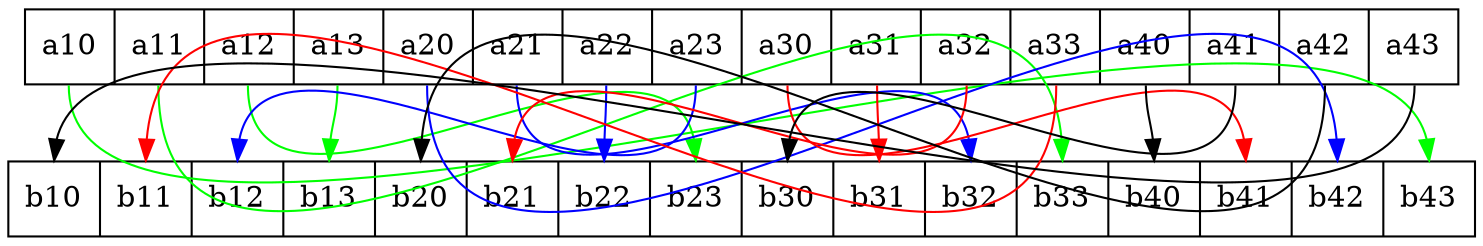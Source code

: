digraph G {
    splines=true
    sep=1
    node [shape="record"];
 
    in1  [label="<a10>a10 | <a11>a11 | <a12>a12 | <a13>a13 | 
    <a20>a20 | <a21>a21 | <a22>a22 | <a23>a23 | 
    <a30>a30 | <a31>a31 | <a32>a32 | <a33>a33 | 
    <a40>a40 | <a41>a41 | <a42>a42 | <a43>a43", pos="0,2!"];  
    out1 [label="<b10>b10 | <b11>b11 | <b12>b12 | <b13>b13 | 
    <b20>b20 | <b21>b21 | <b22>b22 | <b23>b23 | 
    <b30>b30 | <b31>b31 | <b32>b32 | <b33>b33 | 
    <b40>b40 | <b41>b41 | <b42>b42 | <b43>b43", pos="0,0!"];  


    edge[color="green"]
    "in1":a13 -> "out1":b13
    "in1":a12 -> "out1":b23
    "in1":a11 -> "out1":b33
    "in1":a10 -> "out1":b43

    edge[color="blue"]
    "in1":a23 -> "out1":b12
    "in1":a22 -> "out1":b22
    "in1":a21 -> "out1":b32
    "in1":a20 -> "out1":b42

    edge[color="red"]
    "in1":a33 -> "out1":b11
    "in1":a32 -> "out1":b21
    "in1":a31 -> "out1":b31
    "in1":a30 -> "out1":b41

    edge[color="black"]
    "in1":a43 -> "out1":b10
    "in1":a42 -> "out1":b20
    "in1":a41 -> "out1":b30
    "in1":a40 -> "out1":b40

}